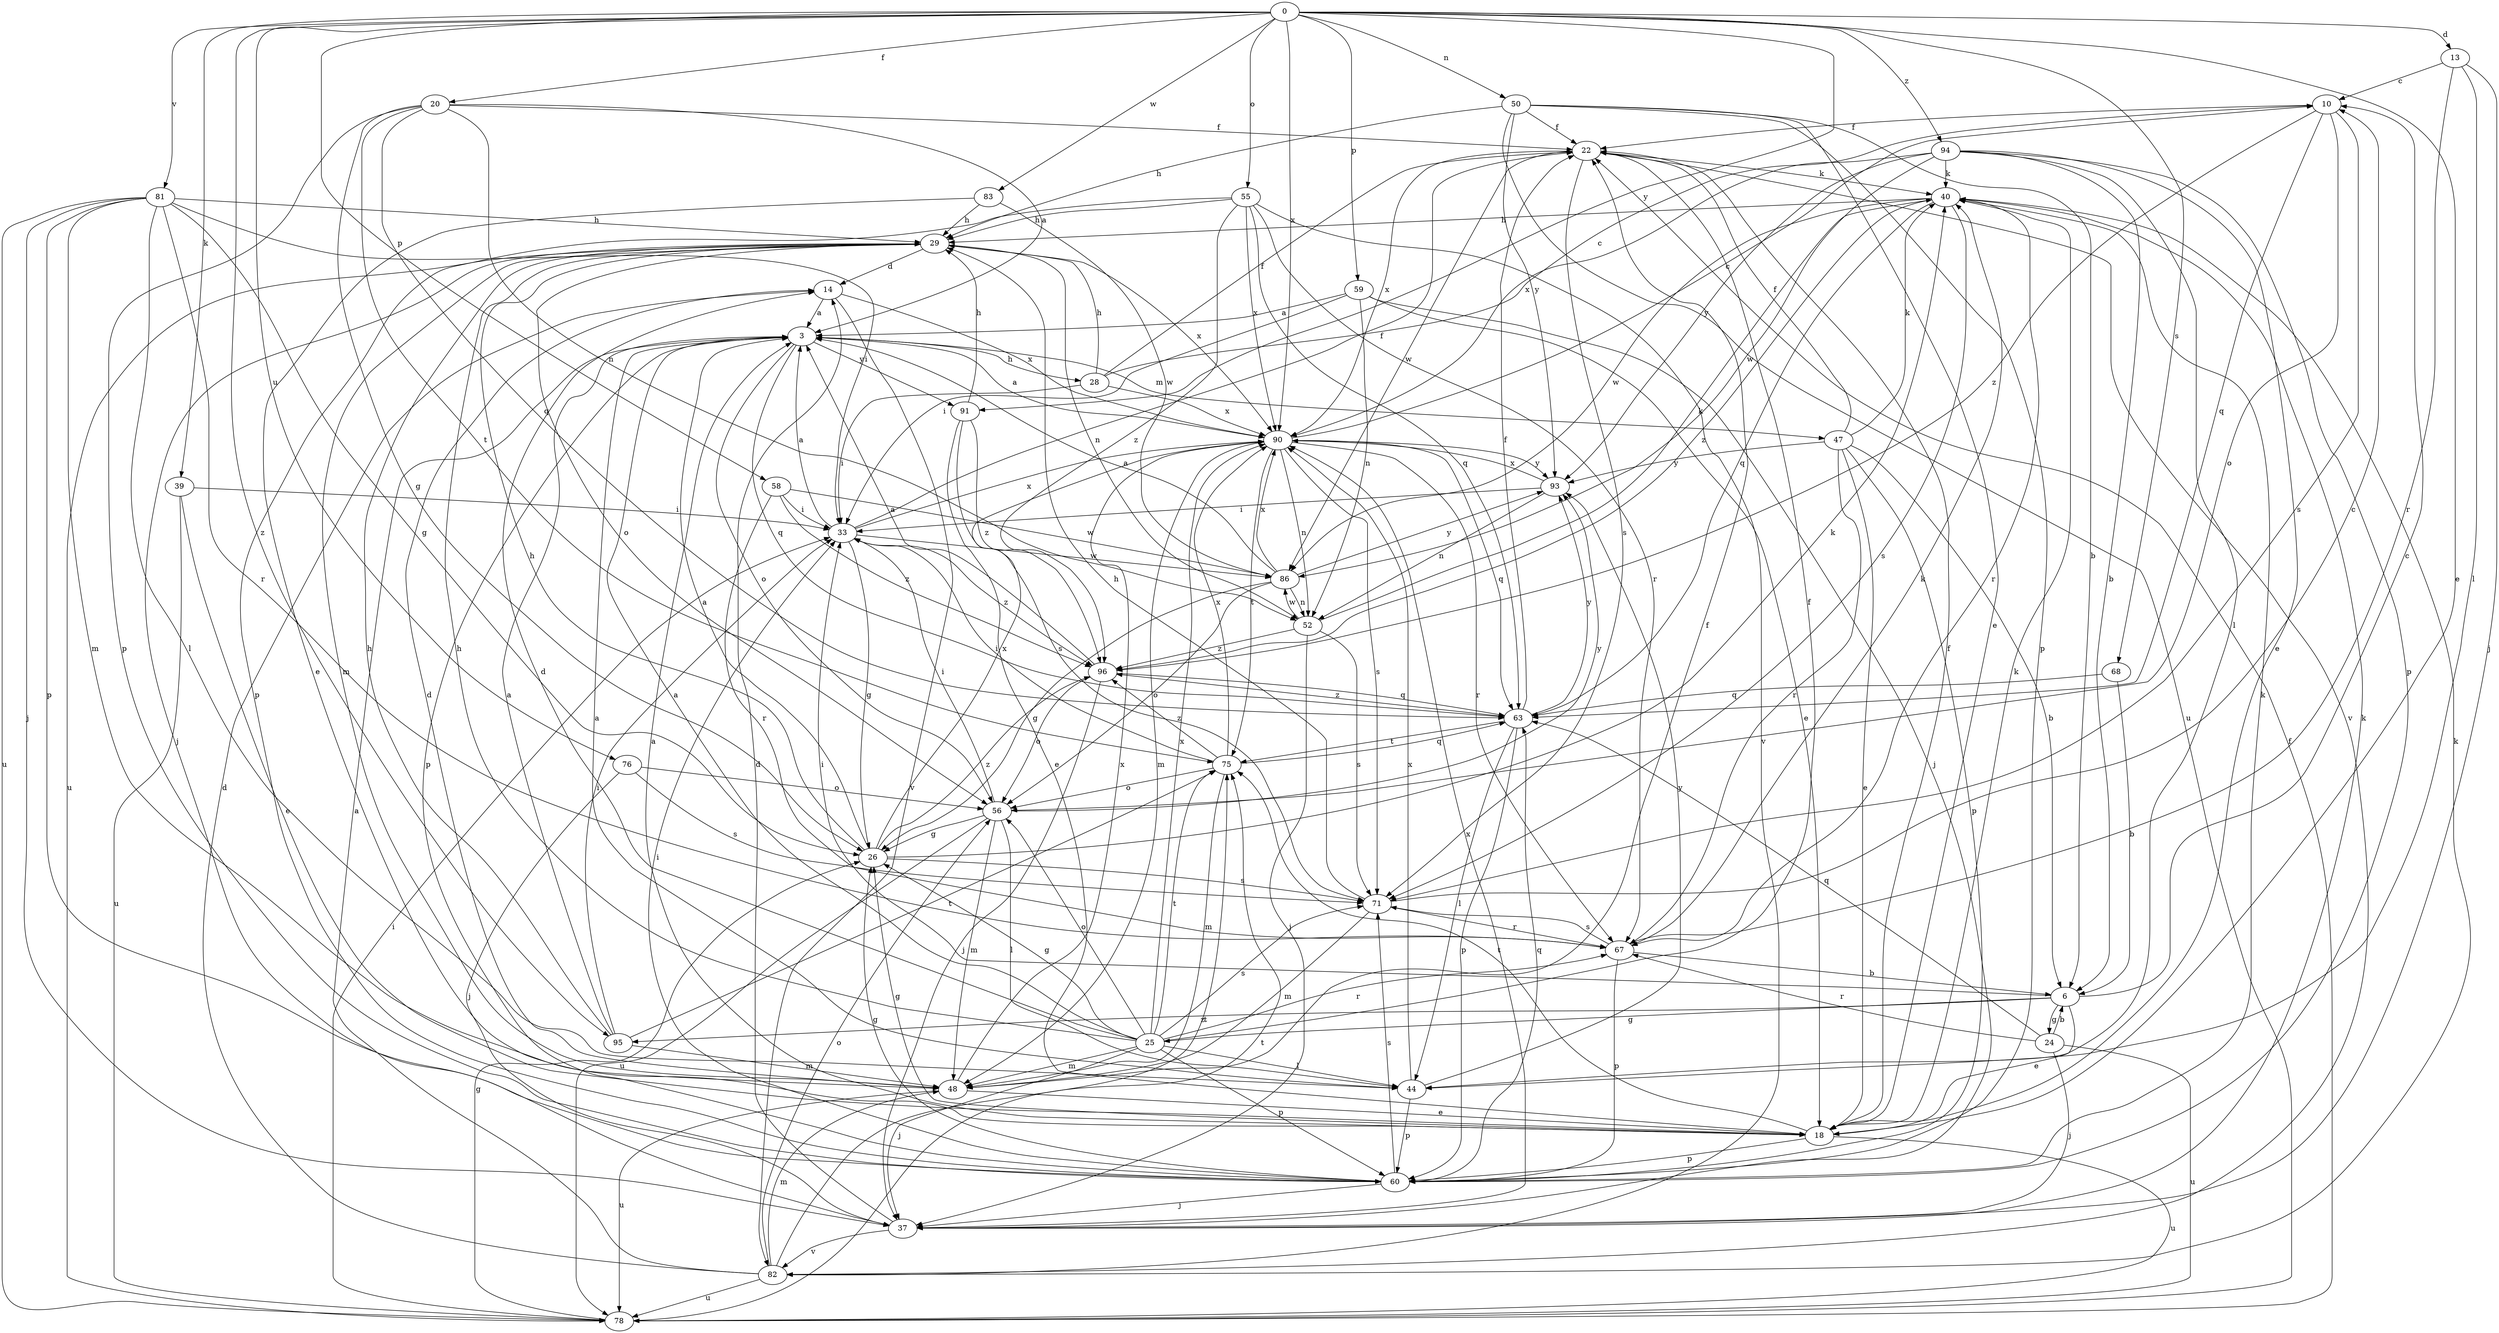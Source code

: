 strict digraph  {
0;
3;
6;
10;
13;
14;
18;
20;
22;
24;
25;
26;
28;
29;
33;
37;
39;
40;
44;
47;
48;
50;
52;
55;
56;
58;
59;
60;
63;
67;
68;
71;
75;
76;
78;
81;
82;
83;
86;
90;
91;
93;
94;
95;
96;
0 -> 13  [label=d];
0 -> 18  [label=e];
0 -> 20  [label=f];
0 -> 39  [label=k];
0 -> 50  [label=n];
0 -> 55  [label=o];
0 -> 58  [label=p];
0 -> 59  [label=p];
0 -> 68  [label=s];
0 -> 76  [label=u];
0 -> 81  [label=v];
0 -> 83  [label=w];
0 -> 90  [label=x];
0 -> 91  [label=y];
0 -> 94  [label=z];
0 -> 95  [label=z];
3 -> 28  [label=h];
3 -> 47  [label=m];
3 -> 56  [label=o];
3 -> 60  [label=p];
3 -> 63  [label=q];
3 -> 91  [label=y];
6 -> 10  [label=c];
6 -> 18  [label=e];
6 -> 24  [label=g];
6 -> 25  [label=g];
6 -> 33  [label=i];
6 -> 95  [label=z];
10 -> 22  [label=f];
10 -> 56  [label=o];
10 -> 63  [label=q];
10 -> 71  [label=s];
10 -> 96  [label=z];
13 -> 10  [label=c];
13 -> 37  [label=j];
13 -> 44  [label=l];
13 -> 67  [label=r];
14 -> 3  [label=a];
14 -> 82  [label=v];
14 -> 90  [label=x];
18 -> 3  [label=a];
18 -> 22  [label=f];
18 -> 26  [label=g];
18 -> 40  [label=k];
18 -> 60  [label=p];
18 -> 75  [label=t];
18 -> 78  [label=u];
20 -> 3  [label=a];
20 -> 22  [label=f];
20 -> 26  [label=g];
20 -> 52  [label=n];
20 -> 60  [label=p];
20 -> 63  [label=q];
20 -> 75  [label=t];
22 -> 40  [label=k];
22 -> 71  [label=s];
22 -> 82  [label=v];
22 -> 86  [label=w];
22 -> 90  [label=x];
24 -> 6  [label=b];
24 -> 37  [label=j];
24 -> 63  [label=q];
24 -> 67  [label=r];
24 -> 78  [label=u];
25 -> 3  [label=a];
25 -> 14  [label=d];
25 -> 22  [label=f];
25 -> 26  [label=g];
25 -> 29  [label=h];
25 -> 37  [label=j];
25 -> 44  [label=l];
25 -> 48  [label=m];
25 -> 56  [label=o];
25 -> 60  [label=p];
25 -> 67  [label=r];
25 -> 71  [label=s];
25 -> 75  [label=t];
25 -> 90  [label=x];
26 -> 3  [label=a];
26 -> 29  [label=h];
26 -> 40  [label=k];
26 -> 71  [label=s];
26 -> 90  [label=x];
26 -> 96  [label=z];
28 -> 10  [label=c];
28 -> 22  [label=f];
28 -> 29  [label=h];
28 -> 33  [label=i];
28 -> 90  [label=x];
29 -> 14  [label=d];
29 -> 37  [label=j];
29 -> 48  [label=m];
29 -> 52  [label=n];
29 -> 56  [label=o];
29 -> 78  [label=u];
29 -> 90  [label=x];
33 -> 3  [label=a];
33 -> 22  [label=f];
33 -> 26  [label=g];
33 -> 86  [label=w];
33 -> 90  [label=x];
33 -> 96  [label=z];
37 -> 14  [label=d];
37 -> 40  [label=k];
37 -> 82  [label=v];
37 -> 90  [label=x];
39 -> 18  [label=e];
39 -> 33  [label=i];
39 -> 78  [label=u];
40 -> 29  [label=h];
40 -> 63  [label=q];
40 -> 67  [label=r];
40 -> 71  [label=s];
40 -> 86  [label=w];
40 -> 96  [label=z];
44 -> 3  [label=a];
44 -> 60  [label=p];
44 -> 90  [label=x];
44 -> 93  [label=y];
47 -> 6  [label=b];
47 -> 18  [label=e];
47 -> 22  [label=f];
47 -> 40  [label=k];
47 -> 60  [label=p];
47 -> 67  [label=r];
47 -> 93  [label=y];
48 -> 14  [label=d];
48 -> 18  [label=e];
48 -> 22  [label=f];
48 -> 78  [label=u];
48 -> 90  [label=x];
50 -> 6  [label=b];
50 -> 18  [label=e];
50 -> 22  [label=f];
50 -> 29  [label=h];
50 -> 60  [label=p];
50 -> 78  [label=u];
50 -> 93  [label=y];
52 -> 37  [label=j];
52 -> 40  [label=k];
52 -> 71  [label=s];
52 -> 86  [label=w];
52 -> 96  [label=z];
55 -> 29  [label=h];
55 -> 60  [label=p];
55 -> 63  [label=q];
55 -> 67  [label=r];
55 -> 82  [label=v];
55 -> 90  [label=x];
55 -> 96  [label=z];
56 -> 26  [label=g];
56 -> 33  [label=i];
56 -> 44  [label=l];
56 -> 48  [label=m];
56 -> 78  [label=u];
56 -> 93  [label=y];
58 -> 33  [label=i];
58 -> 67  [label=r];
58 -> 86  [label=w];
58 -> 96  [label=z];
59 -> 3  [label=a];
59 -> 18  [label=e];
59 -> 33  [label=i];
59 -> 37  [label=j];
59 -> 52  [label=n];
60 -> 26  [label=g];
60 -> 33  [label=i];
60 -> 37  [label=j];
60 -> 40  [label=k];
60 -> 63  [label=q];
60 -> 71  [label=s];
63 -> 22  [label=f];
63 -> 44  [label=l];
63 -> 60  [label=p];
63 -> 75  [label=t];
63 -> 93  [label=y];
63 -> 96  [label=z];
67 -> 6  [label=b];
67 -> 40  [label=k];
67 -> 60  [label=p];
67 -> 71  [label=s];
68 -> 6  [label=b];
68 -> 63  [label=q];
71 -> 10  [label=c];
71 -> 29  [label=h];
71 -> 48  [label=m];
71 -> 67  [label=r];
75 -> 33  [label=i];
75 -> 48  [label=m];
75 -> 56  [label=o];
75 -> 63  [label=q];
75 -> 90  [label=x];
75 -> 96  [label=z];
76 -> 37  [label=j];
76 -> 56  [label=o];
76 -> 71  [label=s];
78 -> 22  [label=f];
78 -> 26  [label=g];
78 -> 33  [label=i];
78 -> 75  [label=t];
81 -> 26  [label=g];
81 -> 29  [label=h];
81 -> 33  [label=i];
81 -> 37  [label=j];
81 -> 44  [label=l];
81 -> 48  [label=m];
81 -> 60  [label=p];
81 -> 67  [label=r];
81 -> 78  [label=u];
82 -> 3  [label=a];
82 -> 14  [label=d];
82 -> 40  [label=k];
82 -> 48  [label=m];
82 -> 56  [label=o];
82 -> 75  [label=t];
82 -> 78  [label=u];
83 -> 18  [label=e];
83 -> 29  [label=h];
83 -> 86  [label=w];
86 -> 3  [label=a];
86 -> 26  [label=g];
86 -> 52  [label=n];
86 -> 56  [label=o];
86 -> 90  [label=x];
86 -> 93  [label=y];
90 -> 3  [label=a];
90 -> 10  [label=c];
90 -> 48  [label=m];
90 -> 52  [label=n];
90 -> 63  [label=q];
90 -> 67  [label=r];
90 -> 71  [label=s];
90 -> 75  [label=t];
90 -> 93  [label=y];
91 -> 18  [label=e];
91 -> 29  [label=h];
91 -> 71  [label=s];
91 -> 96  [label=z];
93 -> 33  [label=i];
93 -> 52  [label=n];
93 -> 90  [label=x];
94 -> 6  [label=b];
94 -> 18  [label=e];
94 -> 40  [label=k];
94 -> 44  [label=l];
94 -> 60  [label=p];
94 -> 86  [label=w];
94 -> 90  [label=x];
94 -> 93  [label=y];
95 -> 3  [label=a];
95 -> 29  [label=h];
95 -> 33  [label=i];
95 -> 48  [label=m];
95 -> 75  [label=t];
96 -> 3  [label=a];
96 -> 37  [label=j];
96 -> 56  [label=o];
96 -> 63  [label=q];
}

